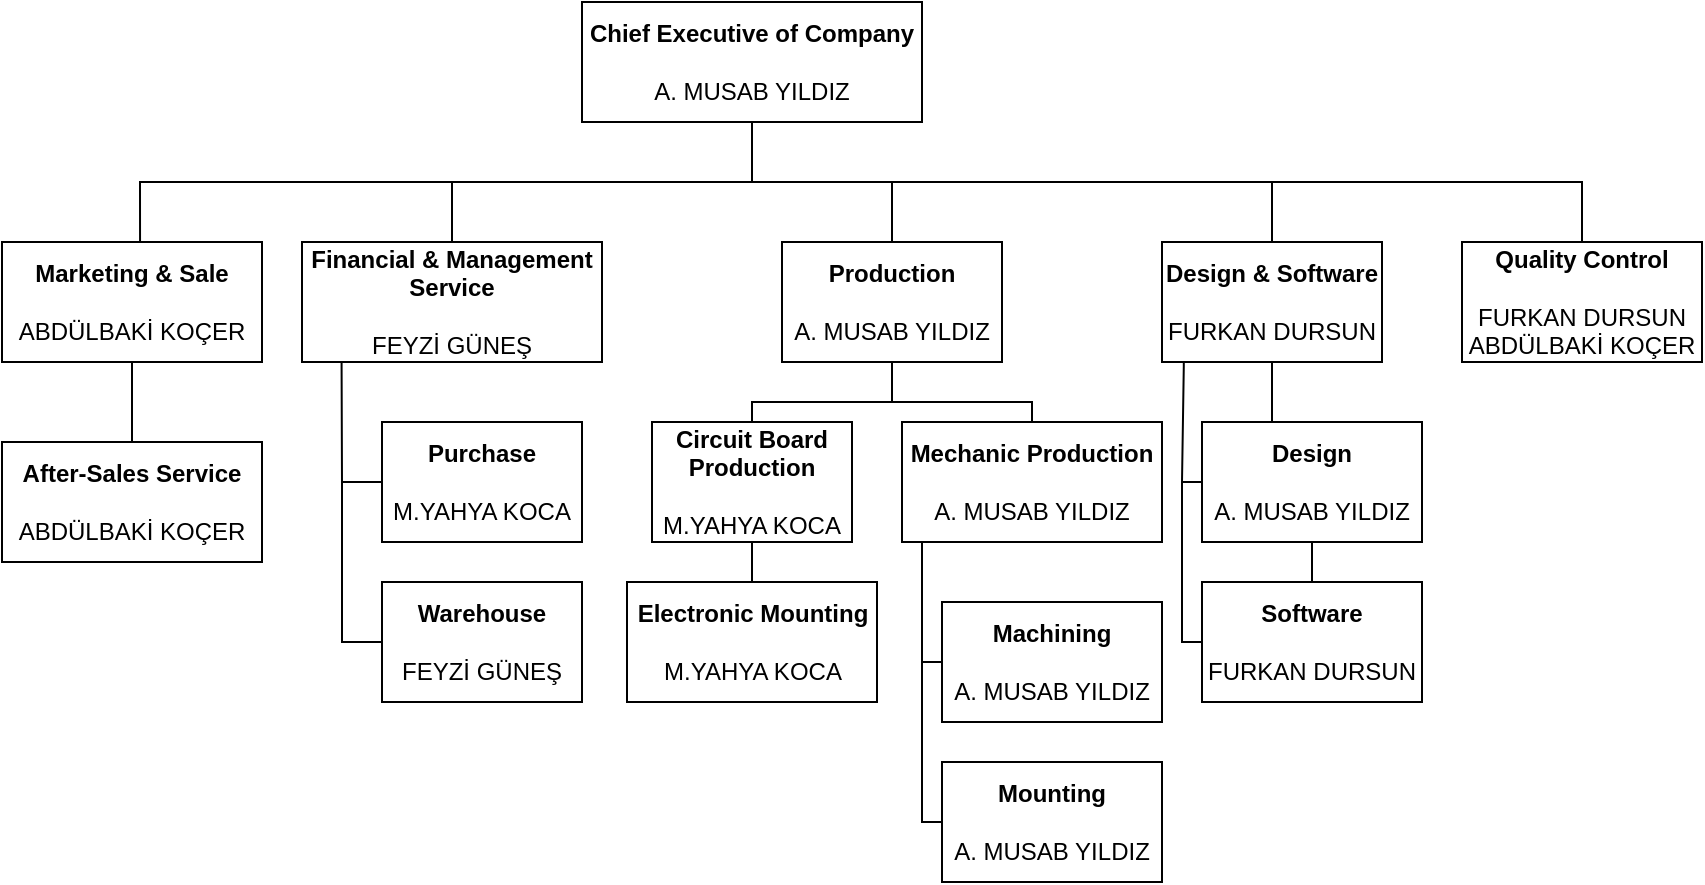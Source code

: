 <mxfile version="20.3.1" type="github">
  <diagram id="HLFMlB3nNc8Dz9PaC9jF" name="Sayfa -1">
    <mxGraphModel dx="1435" dy="250" grid="1" gridSize="10" guides="1" tooltips="1" connect="1" arrows="1" fold="1" page="1" pageScale="1" pageWidth="827" pageHeight="1169" math="0" shadow="0">
      <root>
        <mxCell id="0" />
        <mxCell id="1" parent="0" />
        <mxCell id="TOt99uD3MpQIhQpLhFX5-4" style="edgeStyle=orthogonalEdgeStyle;rounded=0;orthogonalLoop=1;jettySize=auto;html=1;exitX=0.5;exitY=1;exitDx=0;exitDy=0;entryX=0.531;entryY=0.004;entryDx=0;entryDy=0;entryPerimeter=0;strokeColor=default;endArrow=baseDash;endFill=0;" edge="1" parent="1" source="TOt99uD3MpQIhQpLhFX5-1" target="TOt99uD3MpQIhQpLhFX5-2">
          <mxGeometry relative="1" as="geometry">
            <Array as="points">
              <mxPoint x="425" y="170" />
              <mxPoint x="119" y="170" />
            </Array>
          </mxGeometry>
        </mxCell>
        <mxCell id="TOt99uD3MpQIhQpLhFX5-11" style="edgeStyle=orthogonalEdgeStyle;rounded=0;orthogonalLoop=1;jettySize=auto;html=1;exitX=0.5;exitY=1;exitDx=0;exitDy=0;strokeColor=default;endArrow=baseDash;endFill=0;" edge="1" parent="1" source="TOt99uD3MpQIhQpLhFX5-1" target="TOt99uD3MpQIhQpLhFX5-5">
          <mxGeometry relative="1" as="geometry" />
        </mxCell>
        <mxCell id="TOt99uD3MpQIhQpLhFX5-14" style="edgeStyle=orthogonalEdgeStyle;rounded=0;orthogonalLoop=1;jettySize=auto;html=1;exitX=0.5;exitY=1;exitDx=0;exitDy=0;entryX=0.5;entryY=0;entryDx=0;entryDy=0;strokeColor=default;endArrow=baseDash;endFill=0;" edge="1" parent="1" source="TOt99uD3MpQIhQpLhFX5-1" target="TOt99uD3MpQIhQpLhFX5-6">
          <mxGeometry relative="1" as="geometry" />
        </mxCell>
        <mxCell id="TOt99uD3MpQIhQpLhFX5-15" style="edgeStyle=orthogonalEdgeStyle;rounded=0;orthogonalLoop=1;jettySize=auto;html=1;exitX=0.5;exitY=1;exitDx=0;exitDy=0;entryX=0.5;entryY=0;entryDx=0;entryDy=0;strokeColor=default;endArrow=baseDash;endFill=0;" edge="1" parent="1" source="TOt99uD3MpQIhQpLhFX5-1" target="TOt99uD3MpQIhQpLhFX5-8">
          <mxGeometry relative="1" as="geometry" />
        </mxCell>
        <mxCell id="TOt99uD3MpQIhQpLhFX5-17" style="edgeStyle=orthogonalEdgeStyle;rounded=0;orthogonalLoop=1;jettySize=auto;html=1;exitX=0.5;exitY=1;exitDx=0;exitDy=0;entryX=0.5;entryY=0;entryDx=0;entryDy=0;strokeColor=default;endArrow=baseDash;endFill=0;" edge="1" parent="1" source="TOt99uD3MpQIhQpLhFX5-1" target="TOt99uD3MpQIhQpLhFX5-16">
          <mxGeometry relative="1" as="geometry" />
        </mxCell>
        <mxCell id="TOt99uD3MpQIhQpLhFX5-1" value="&lt;b&gt;Chief Executive of Company&lt;/b&gt;&lt;br&gt;&lt;br&gt;A. MUSAB YILDIZ" style="rounded=0;whiteSpace=wrap;html=1;" vertex="1" parent="1">
          <mxGeometry x="340" y="80" width="170" height="60" as="geometry" />
        </mxCell>
        <mxCell id="TOt99uD3MpQIhQpLhFX5-24" style="edgeStyle=orthogonalEdgeStyle;rounded=0;orthogonalLoop=1;jettySize=auto;html=1;entryX=0.5;entryY=0;entryDx=0;entryDy=0;strokeColor=default;endArrow=baseDash;endFill=0;" edge="1" parent="1" source="TOt99uD3MpQIhQpLhFX5-2" target="TOt99uD3MpQIhQpLhFX5-23">
          <mxGeometry relative="1" as="geometry" />
        </mxCell>
        <mxCell id="TOt99uD3MpQIhQpLhFX5-2" value="&lt;b&gt;Marketing &amp;amp; Sale&lt;/b&gt;&lt;br&gt;&lt;br&gt;ABDÜLBAKİ KOÇER" style="rounded=0;whiteSpace=wrap;html=1;" vertex="1" parent="1">
          <mxGeometry x="50" y="200" width="130" height="60" as="geometry" />
        </mxCell>
        <mxCell id="TOt99uD3MpQIhQpLhFX5-26" style="edgeStyle=orthogonalEdgeStyle;rounded=0;orthogonalLoop=1;jettySize=auto;html=1;exitX=0.132;exitY=1.003;exitDx=0;exitDy=0;strokeColor=default;endArrow=baseDash;endFill=0;entryX=0;entryY=0.5;entryDx=0;entryDy=0;exitPerimeter=0;" edge="1" parent="1" source="TOt99uD3MpQIhQpLhFX5-5" target="TOt99uD3MpQIhQpLhFX5-25">
          <mxGeometry relative="1" as="geometry">
            <mxPoint x="220" y="270" as="targetPoint" />
            <Array as="points">
              <mxPoint x="220" y="263" />
              <mxPoint x="220" y="320" />
            </Array>
          </mxGeometry>
        </mxCell>
        <mxCell id="TOt99uD3MpQIhQpLhFX5-5" value="&lt;b&gt;Financial &amp;amp; Management Service&lt;/b&gt;&lt;br&gt;&lt;br&gt;FEYZİ GÜNEŞ" style="rounded=0;whiteSpace=wrap;html=1;" vertex="1" parent="1">
          <mxGeometry x="200" y="200" width="150" height="60" as="geometry" />
        </mxCell>
        <mxCell id="TOt99uD3MpQIhQpLhFX5-32" style="edgeStyle=orthogonalEdgeStyle;rounded=0;orthogonalLoop=1;jettySize=auto;html=1;exitX=0.5;exitY=1;exitDx=0;exitDy=0;entryX=0.5;entryY=0;entryDx=0;entryDy=0;strokeColor=default;endArrow=baseDash;endFill=0;" edge="1" parent="1" source="TOt99uD3MpQIhQpLhFX5-6" target="TOt99uD3MpQIhQpLhFX5-30">
          <mxGeometry relative="1" as="geometry" />
        </mxCell>
        <mxCell id="TOt99uD3MpQIhQpLhFX5-33" style="edgeStyle=orthogonalEdgeStyle;rounded=0;orthogonalLoop=1;jettySize=auto;html=1;exitX=0.5;exitY=1;exitDx=0;exitDy=0;entryX=0.5;entryY=0;entryDx=0;entryDy=0;strokeColor=default;endArrow=baseDash;endFill=0;" edge="1" parent="1" source="TOt99uD3MpQIhQpLhFX5-6" target="TOt99uD3MpQIhQpLhFX5-31">
          <mxGeometry relative="1" as="geometry" />
        </mxCell>
        <mxCell id="TOt99uD3MpQIhQpLhFX5-6" value="&lt;b&gt;Production&lt;/b&gt;&lt;br&gt;&lt;br&gt;A. MUSAB YILDIZ" style="rounded=0;whiteSpace=wrap;html=1;" vertex="1" parent="1">
          <mxGeometry x="440" y="200" width="110" height="60" as="geometry" />
        </mxCell>
        <mxCell id="TOt99uD3MpQIhQpLhFX5-21" style="edgeStyle=orthogonalEdgeStyle;rounded=0;orthogonalLoop=1;jettySize=auto;html=1;entryX=0;entryY=0.5;entryDx=0;entryDy=0;strokeColor=default;endArrow=baseDash;endFill=0;" edge="1" parent="1" target="TOt99uD3MpQIhQpLhFX5-20">
          <mxGeometry relative="1" as="geometry">
            <mxPoint x="640" y="320" as="sourcePoint" />
            <Array as="points">
              <mxPoint x="640" y="330" />
              <mxPoint x="640" y="400" />
            </Array>
          </mxGeometry>
        </mxCell>
        <mxCell id="TOt99uD3MpQIhQpLhFX5-22" style="edgeStyle=orthogonalEdgeStyle;rounded=0;orthogonalLoop=1;jettySize=auto;html=1;exitX=0.099;exitY=0.987;exitDx=0;exitDy=0;entryX=0;entryY=0.5;entryDx=0;entryDy=0;strokeColor=default;endArrow=baseDash;endFill=0;exitPerimeter=0;" edge="1" parent="1" source="TOt99uD3MpQIhQpLhFX5-8" target="TOt99uD3MpQIhQpLhFX5-18">
          <mxGeometry relative="1" as="geometry">
            <Array as="points">
              <mxPoint x="641" y="262" />
              <mxPoint x="640" y="262" />
              <mxPoint x="640" y="320" />
            </Array>
          </mxGeometry>
        </mxCell>
        <mxCell id="TOt99uD3MpQIhQpLhFX5-29" value="" style="edgeStyle=orthogonalEdgeStyle;rounded=0;orthogonalLoop=1;jettySize=auto;html=1;strokeColor=default;endArrow=baseDash;endFill=0;" edge="1" parent="1" source="TOt99uD3MpQIhQpLhFX5-8" target="TOt99uD3MpQIhQpLhFX5-20">
          <mxGeometry relative="1" as="geometry" />
        </mxCell>
        <mxCell id="TOt99uD3MpQIhQpLhFX5-8" value="&lt;b&gt;Design &amp;amp; Software&lt;/b&gt;&lt;br&gt;&lt;br&gt;FURKAN DURSUN" style="rounded=0;whiteSpace=wrap;html=1;" vertex="1" parent="1">
          <mxGeometry x="630" y="200" width="110" height="60" as="geometry" />
        </mxCell>
        <mxCell id="TOt99uD3MpQIhQpLhFX5-16" value="&lt;b&gt;Quality Control&lt;/b&gt;&lt;br&gt;&lt;br&gt;FURKAN DURSUN&lt;br&gt;ABDÜLBAKİ KOÇER" style="rounded=0;whiteSpace=wrap;html=1;" vertex="1" parent="1">
          <mxGeometry x="780" y="200" width="120" height="60" as="geometry" />
        </mxCell>
        <mxCell id="TOt99uD3MpQIhQpLhFX5-18" value="&lt;b&gt;Design&lt;/b&gt;&lt;br&gt;&lt;br&gt;A. MUSAB YILDIZ" style="rounded=0;whiteSpace=wrap;html=1;" vertex="1" parent="1">
          <mxGeometry x="650" y="290" width="110" height="60" as="geometry" />
        </mxCell>
        <mxCell id="TOt99uD3MpQIhQpLhFX5-20" value="&lt;b&gt;Software&lt;/b&gt;&lt;br&gt;&lt;br&gt;FURKAN DURSUN" style="rounded=0;whiteSpace=wrap;html=1;" vertex="1" parent="1">
          <mxGeometry x="650" y="370" width="110" height="60" as="geometry" />
        </mxCell>
        <mxCell id="TOt99uD3MpQIhQpLhFX5-23" value="&lt;b&gt;After-Sales Service&lt;/b&gt;&lt;br&gt;&lt;br&gt;ABDÜLBAKİ KOÇER" style="rounded=0;whiteSpace=wrap;html=1;" vertex="1" parent="1">
          <mxGeometry x="50" y="300" width="130" height="60" as="geometry" />
        </mxCell>
        <mxCell id="TOt99uD3MpQIhQpLhFX5-25" value="&lt;b&gt;Purchase&lt;/b&gt;&lt;br&gt;&lt;br&gt;M.YAHYA KOCA" style="rounded=0;whiteSpace=wrap;html=1;" vertex="1" parent="1">
          <mxGeometry x="240" y="290" width="100" height="60" as="geometry" />
        </mxCell>
        <mxCell id="TOt99uD3MpQIhQpLhFX5-27" value="&lt;b&gt;Warehouse&lt;/b&gt;&lt;br&gt;&lt;br&gt;FEYZİ GÜNEŞ" style="rounded=0;whiteSpace=wrap;html=1;" vertex="1" parent="1">
          <mxGeometry x="240" y="370" width="100" height="60" as="geometry" />
        </mxCell>
        <mxCell id="TOt99uD3MpQIhQpLhFX5-28" style="edgeStyle=orthogonalEdgeStyle;rounded=0;orthogonalLoop=1;jettySize=auto;html=1;strokeColor=default;endArrow=baseDash;endFill=0;" edge="1" parent="1">
          <mxGeometry relative="1" as="geometry">
            <mxPoint x="240" y="400" as="targetPoint" />
            <mxPoint x="220" y="320" as="sourcePoint" />
            <Array as="points">
              <mxPoint x="220" y="400" />
            </Array>
          </mxGeometry>
        </mxCell>
        <mxCell id="TOt99uD3MpQIhQpLhFX5-35" value="" style="edgeStyle=orthogonalEdgeStyle;rounded=0;orthogonalLoop=1;jettySize=auto;html=1;strokeColor=default;endArrow=baseDash;endFill=0;" edge="1" parent="1" source="TOt99uD3MpQIhQpLhFX5-30" target="TOt99uD3MpQIhQpLhFX5-34">
          <mxGeometry relative="1" as="geometry" />
        </mxCell>
        <mxCell id="TOt99uD3MpQIhQpLhFX5-30" value="&lt;b&gt;Circuit Board Production&lt;/b&gt;&lt;br&gt;&lt;br&gt;M.YAHYA KOCA" style="rounded=0;whiteSpace=wrap;html=1;" vertex="1" parent="1">
          <mxGeometry x="375" y="290" width="100" height="60" as="geometry" />
        </mxCell>
        <mxCell id="TOt99uD3MpQIhQpLhFX5-39" style="edgeStyle=orthogonalEdgeStyle;rounded=0;orthogonalLoop=1;jettySize=auto;html=1;entryX=0;entryY=0.5;entryDx=0;entryDy=0;strokeColor=default;endArrow=baseDash;endFill=0;" edge="1" parent="1" source="TOt99uD3MpQIhQpLhFX5-31" target="TOt99uD3MpQIhQpLhFX5-37">
          <mxGeometry relative="1" as="geometry">
            <mxPoint x="500" y="350" as="sourcePoint" />
            <Array as="points">
              <mxPoint x="510" y="410" />
            </Array>
          </mxGeometry>
        </mxCell>
        <mxCell id="TOt99uD3MpQIhQpLhFX5-31" value="&lt;b&gt;Mechanic Production&lt;/b&gt;&lt;br&gt;&lt;br&gt;A. MUSAB YILDIZ" style="rounded=0;whiteSpace=wrap;html=1;" vertex="1" parent="1">
          <mxGeometry x="500" y="290" width="130" height="60" as="geometry" />
        </mxCell>
        <mxCell id="TOt99uD3MpQIhQpLhFX5-34" value="&lt;b&gt;Electronic Mounting&lt;/b&gt;&lt;br&gt;&lt;br&gt;M.YAHYA KOCA" style="rounded=0;whiteSpace=wrap;html=1;" vertex="1" parent="1">
          <mxGeometry x="362.5" y="370" width="125" height="60" as="geometry" />
        </mxCell>
        <mxCell id="TOt99uD3MpQIhQpLhFX5-41" style="edgeStyle=orthogonalEdgeStyle;rounded=0;orthogonalLoop=1;jettySize=auto;html=1;entryX=0;entryY=0.5;entryDx=0;entryDy=0;strokeColor=default;endArrow=baseDash;endFill=0;" edge="1" parent="1" target="TOt99uD3MpQIhQpLhFX5-38">
          <mxGeometry relative="1" as="geometry">
            <mxPoint x="510" y="410" as="sourcePoint" />
            <Array as="points">
              <mxPoint x="510" y="490" />
            </Array>
          </mxGeometry>
        </mxCell>
        <mxCell id="TOt99uD3MpQIhQpLhFX5-37" value="&lt;b&gt;Machining&lt;/b&gt;&lt;br&gt;&lt;br&gt;A. MUSAB YILDIZ" style="rounded=0;whiteSpace=wrap;html=1;" vertex="1" parent="1">
          <mxGeometry x="520" y="380" width="110" height="60" as="geometry" />
        </mxCell>
        <mxCell id="TOt99uD3MpQIhQpLhFX5-38" value="&lt;b&gt;Mounting&lt;/b&gt;&lt;br&gt;&lt;br&gt;A. MUSAB YILDIZ" style="rounded=0;whiteSpace=wrap;html=1;" vertex="1" parent="1">
          <mxGeometry x="520" y="460" width="110" height="60" as="geometry" />
        </mxCell>
      </root>
    </mxGraphModel>
  </diagram>
</mxfile>
